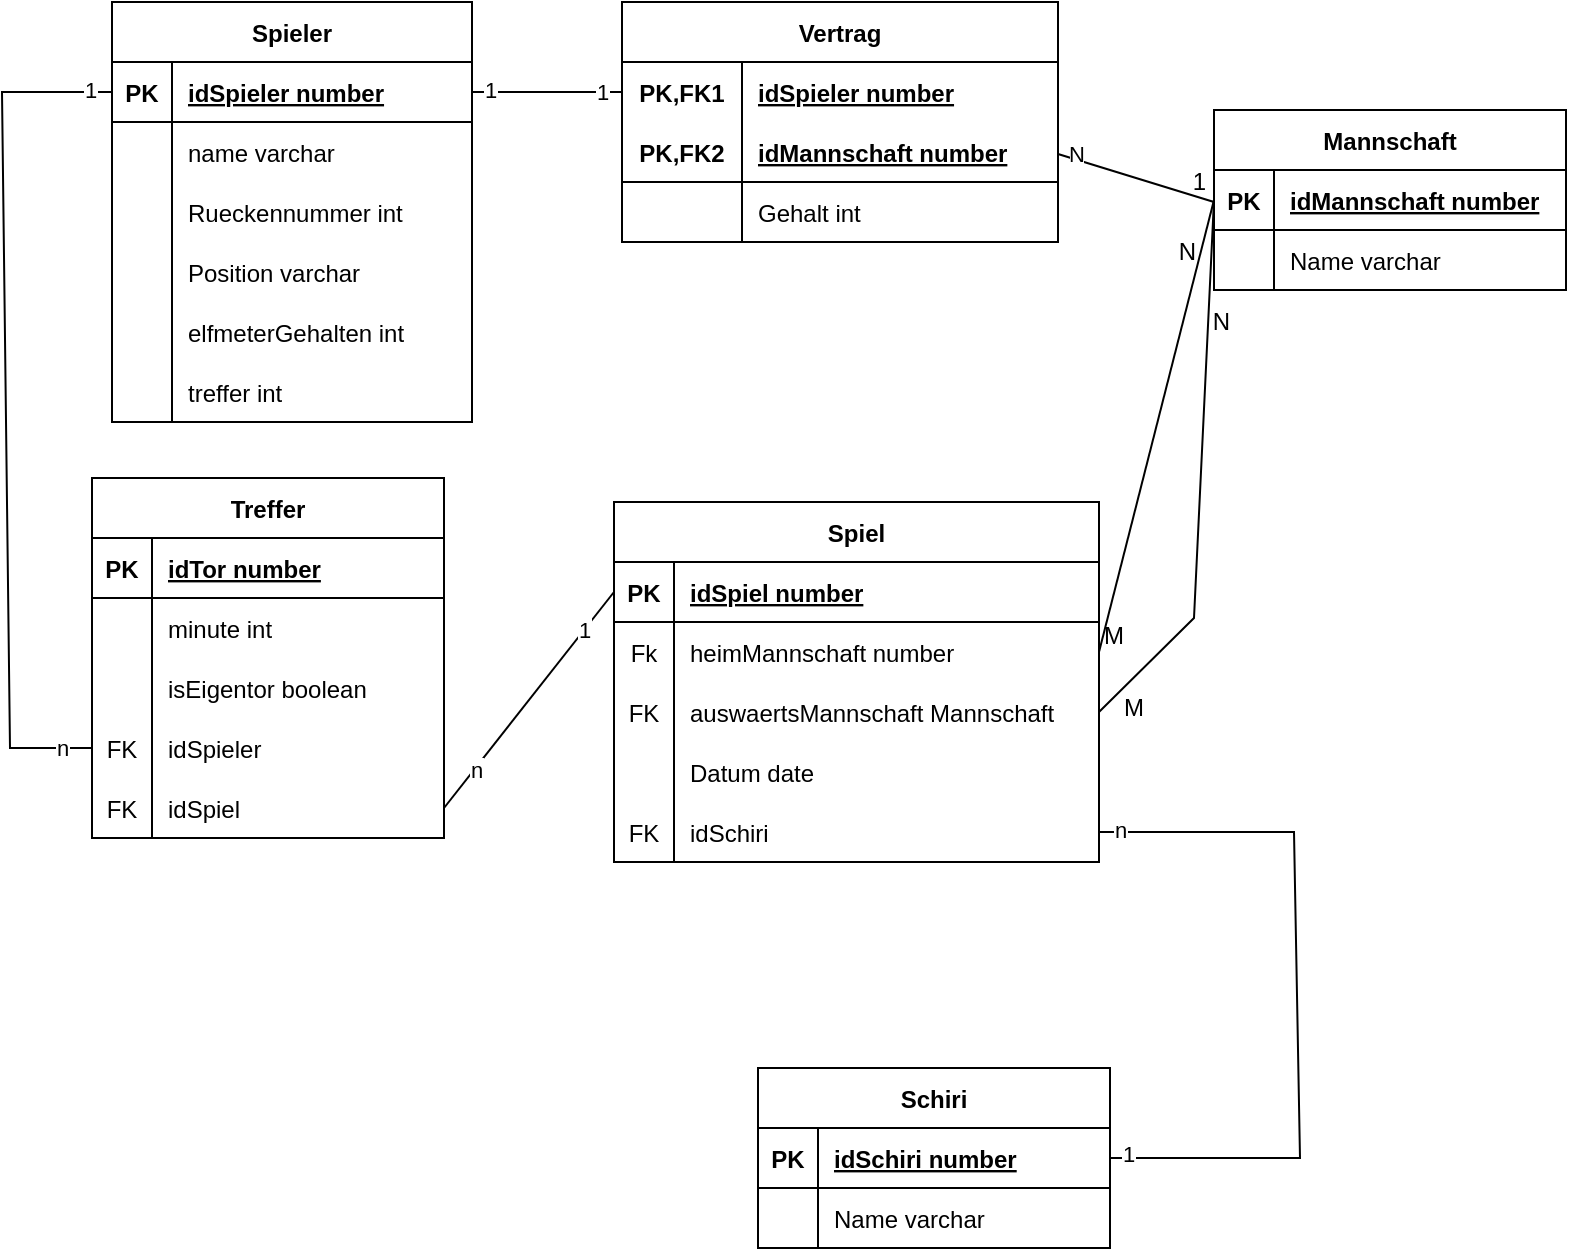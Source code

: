 <mxfile version="20.2.7" type="github">
  <diagram id="WNJaf0Pe36c9Ho2RV8W4" name="Seite-1">
    <mxGraphModel dx="1385" dy="650" grid="0" gridSize="10" guides="1" tooltips="1" connect="1" arrows="1" fold="1" page="1" pageScale="1" pageWidth="827" pageHeight="1169" math="0" shadow="0">
      <root>
        <mxCell id="0" />
        <mxCell id="1" parent="0" />
        <mxCell id="cShWyZy-k5d9fnmGeDRB-5" value="Spieler" style="shape=table;startSize=30;container=1;collapsible=1;childLayout=tableLayout;fixedRows=1;rowLines=0;fontStyle=1;align=center;resizeLast=1;" parent="1" vertex="1">
          <mxGeometry x="86" y="43" width="180" height="210" as="geometry" />
        </mxCell>
        <mxCell id="cShWyZy-k5d9fnmGeDRB-6" value="" style="shape=tableRow;horizontal=0;startSize=0;swimlaneHead=0;swimlaneBody=0;fillColor=none;collapsible=0;dropTarget=0;points=[[0,0.5],[1,0.5]];portConstraint=eastwest;top=0;left=0;right=0;bottom=1;" parent="cShWyZy-k5d9fnmGeDRB-5" vertex="1">
          <mxGeometry y="30" width="180" height="30" as="geometry" />
        </mxCell>
        <mxCell id="cShWyZy-k5d9fnmGeDRB-7" value="PK" style="shape=partialRectangle;connectable=0;fillColor=none;top=0;left=0;bottom=0;right=0;fontStyle=1;overflow=hidden;" parent="cShWyZy-k5d9fnmGeDRB-6" vertex="1">
          <mxGeometry width="30" height="30" as="geometry">
            <mxRectangle width="30" height="30" as="alternateBounds" />
          </mxGeometry>
        </mxCell>
        <mxCell id="cShWyZy-k5d9fnmGeDRB-8" value="idSpieler  number" style="shape=partialRectangle;connectable=0;fillColor=none;top=0;left=0;bottom=0;right=0;align=left;spacingLeft=6;fontStyle=5;overflow=hidden;" parent="cShWyZy-k5d9fnmGeDRB-6" vertex="1">
          <mxGeometry x="30" width="150" height="30" as="geometry">
            <mxRectangle width="150" height="30" as="alternateBounds" />
          </mxGeometry>
        </mxCell>
        <mxCell id="cShWyZy-k5d9fnmGeDRB-222" value="" style="shape=tableRow;horizontal=0;startSize=0;swimlaneHead=0;swimlaneBody=0;fillColor=none;collapsible=0;dropTarget=0;points=[[0,0.5],[1,0.5]];portConstraint=eastwest;top=0;left=0;right=0;bottom=0;" parent="cShWyZy-k5d9fnmGeDRB-5" vertex="1">
          <mxGeometry y="60" width="180" height="30" as="geometry" />
        </mxCell>
        <mxCell id="cShWyZy-k5d9fnmGeDRB-223" value="" style="shape=partialRectangle;connectable=0;fillColor=none;top=0;left=0;bottom=0;right=0;editable=1;overflow=hidden;" parent="cShWyZy-k5d9fnmGeDRB-222" vertex="1">
          <mxGeometry width="30" height="30" as="geometry">
            <mxRectangle width="30" height="30" as="alternateBounds" />
          </mxGeometry>
        </mxCell>
        <mxCell id="cShWyZy-k5d9fnmGeDRB-224" value="name varchar" style="shape=partialRectangle;connectable=0;fillColor=none;top=0;left=0;bottom=0;right=0;align=left;spacingLeft=6;overflow=hidden;" parent="cShWyZy-k5d9fnmGeDRB-222" vertex="1">
          <mxGeometry x="30" width="150" height="30" as="geometry">
            <mxRectangle width="150" height="30" as="alternateBounds" />
          </mxGeometry>
        </mxCell>
        <mxCell id="cShWyZy-k5d9fnmGeDRB-15" value="" style="shape=tableRow;horizontal=0;startSize=0;swimlaneHead=0;swimlaneBody=0;fillColor=none;collapsible=0;dropTarget=0;points=[[0,0.5],[1,0.5]];portConstraint=eastwest;top=0;left=0;right=0;bottom=0;" parent="cShWyZy-k5d9fnmGeDRB-5" vertex="1">
          <mxGeometry y="90" width="180" height="30" as="geometry" />
        </mxCell>
        <mxCell id="cShWyZy-k5d9fnmGeDRB-16" value="" style="shape=partialRectangle;connectable=0;fillColor=none;top=0;left=0;bottom=0;right=0;editable=1;overflow=hidden;" parent="cShWyZy-k5d9fnmGeDRB-15" vertex="1">
          <mxGeometry width="30" height="30" as="geometry">
            <mxRectangle width="30" height="30" as="alternateBounds" />
          </mxGeometry>
        </mxCell>
        <mxCell id="cShWyZy-k5d9fnmGeDRB-17" value="Rueckennummer int" style="shape=partialRectangle;connectable=0;fillColor=none;top=0;left=0;bottom=0;right=0;align=left;spacingLeft=6;overflow=hidden;" parent="cShWyZy-k5d9fnmGeDRB-15" vertex="1">
          <mxGeometry x="30" width="150" height="30" as="geometry">
            <mxRectangle width="150" height="30" as="alternateBounds" />
          </mxGeometry>
        </mxCell>
        <mxCell id="cShWyZy-k5d9fnmGeDRB-178" value="" style="shape=tableRow;horizontal=0;startSize=0;swimlaneHead=0;swimlaneBody=0;fillColor=none;collapsible=0;dropTarget=0;points=[[0,0.5],[1,0.5]];portConstraint=eastwest;top=0;left=0;right=0;bottom=0;" parent="cShWyZy-k5d9fnmGeDRB-5" vertex="1">
          <mxGeometry y="120" width="180" height="30" as="geometry" />
        </mxCell>
        <mxCell id="cShWyZy-k5d9fnmGeDRB-179" value="" style="shape=partialRectangle;connectable=0;fillColor=none;top=0;left=0;bottom=0;right=0;editable=1;overflow=hidden;" parent="cShWyZy-k5d9fnmGeDRB-178" vertex="1">
          <mxGeometry width="30" height="30" as="geometry">
            <mxRectangle width="30" height="30" as="alternateBounds" />
          </mxGeometry>
        </mxCell>
        <mxCell id="cShWyZy-k5d9fnmGeDRB-180" value="Position varchar" style="shape=partialRectangle;connectable=0;fillColor=none;top=0;left=0;bottom=0;right=0;align=left;spacingLeft=6;overflow=hidden;" parent="cShWyZy-k5d9fnmGeDRB-178" vertex="1">
          <mxGeometry x="30" width="150" height="30" as="geometry">
            <mxRectangle width="150" height="30" as="alternateBounds" />
          </mxGeometry>
        </mxCell>
        <mxCell id="cShWyZy-k5d9fnmGeDRB-18" value="" style="shape=tableRow;horizontal=0;startSize=0;swimlaneHead=0;swimlaneBody=0;fillColor=none;collapsible=0;dropTarget=0;points=[[0,0.5],[1,0.5]];portConstraint=eastwest;top=0;left=0;right=0;bottom=0;" parent="cShWyZy-k5d9fnmGeDRB-5" vertex="1">
          <mxGeometry y="150" width="180" height="30" as="geometry" />
        </mxCell>
        <mxCell id="cShWyZy-k5d9fnmGeDRB-19" value="" style="shape=partialRectangle;connectable=0;fillColor=none;top=0;left=0;bottom=0;right=0;editable=1;overflow=hidden;" parent="cShWyZy-k5d9fnmGeDRB-18" vertex="1">
          <mxGeometry width="30" height="30" as="geometry">
            <mxRectangle width="30" height="30" as="alternateBounds" />
          </mxGeometry>
        </mxCell>
        <mxCell id="cShWyZy-k5d9fnmGeDRB-20" value="elfmeterGehalten int" style="shape=partialRectangle;connectable=0;fillColor=none;top=0;left=0;bottom=0;right=0;align=left;spacingLeft=6;overflow=hidden;" parent="cShWyZy-k5d9fnmGeDRB-18" vertex="1">
          <mxGeometry x="30" width="150" height="30" as="geometry">
            <mxRectangle width="150" height="30" as="alternateBounds" />
          </mxGeometry>
        </mxCell>
        <mxCell id="cShWyZy-k5d9fnmGeDRB-21" value="" style="shape=tableRow;horizontal=0;startSize=0;swimlaneHead=0;swimlaneBody=0;fillColor=none;collapsible=0;dropTarget=0;points=[[0,0.5],[1,0.5]];portConstraint=eastwest;top=0;left=0;right=0;bottom=0;" parent="cShWyZy-k5d9fnmGeDRB-5" vertex="1">
          <mxGeometry y="180" width="180" height="30" as="geometry" />
        </mxCell>
        <mxCell id="cShWyZy-k5d9fnmGeDRB-22" value="" style="shape=partialRectangle;connectable=0;fillColor=none;top=0;left=0;bottom=0;right=0;editable=1;overflow=hidden;" parent="cShWyZy-k5d9fnmGeDRB-21" vertex="1">
          <mxGeometry width="30" height="30" as="geometry">
            <mxRectangle width="30" height="30" as="alternateBounds" />
          </mxGeometry>
        </mxCell>
        <mxCell id="cShWyZy-k5d9fnmGeDRB-23" value="treffer int" style="shape=partialRectangle;connectable=0;fillColor=none;top=0;left=0;bottom=0;right=0;align=left;spacingLeft=6;overflow=hidden;" parent="cShWyZy-k5d9fnmGeDRB-21" vertex="1">
          <mxGeometry x="30" width="150" height="30" as="geometry">
            <mxRectangle width="150" height="30" as="alternateBounds" />
          </mxGeometry>
        </mxCell>
        <mxCell id="cShWyZy-k5d9fnmGeDRB-43" value="Mannschaft" style="shape=table;startSize=30;container=1;collapsible=1;childLayout=tableLayout;fixedRows=1;rowLines=0;fontStyle=1;align=center;resizeLast=1;" parent="1" vertex="1">
          <mxGeometry x="637" y="97" width="176" height="90" as="geometry" />
        </mxCell>
        <mxCell id="cShWyZy-k5d9fnmGeDRB-44" value="" style="shape=tableRow;horizontal=0;startSize=0;swimlaneHead=0;swimlaneBody=0;fillColor=none;collapsible=0;dropTarget=0;points=[[0,0.5],[1,0.5]];portConstraint=eastwest;top=0;left=0;right=0;bottom=1;" parent="cShWyZy-k5d9fnmGeDRB-43" vertex="1">
          <mxGeometry y="30" width="176" height="30" as="geometry" />
        </mxCell>
        <mxCell id="cShWyZy-k5d9fnmGeDRB-45" value="PK" style="shape=partialRectangle;connectable=0;fillColor=none;top=0;left=0;bottom=0;right=0;fontStyle=1;overflow=hidden;" parent="cShWyZy-k5d9fnmGeDRB-44" vertex="1">
          <mxGeometry width="30" height="30" as="geometry">
            <mxRectangle width="30" height="30" as="alternateBounds" />
          </mxGeometry>
        </mxCell>
        <mxCell id="cShWyZy-k5d9fnmGeDRB-46" value="idMannschaft  number" style="shape=partialRectangle;connectable=0;fillColor=none;top=0;left=0;bottom=0;right=0;align=left;spacingLeft=6;fontStyle=5;overflow=hidden;" parent="cShWyZy-k5d9fnmGeDRB-44" vertex="1">
          <mxGeometry x="30" width="146" height="30" as="geometry">
            <mxRectangle width="146" height="30" as="alternateBounds" />
          </mxGeometry>
        </mxCell>
        <mxCell id="cShWyZy-k5d9fnmGeDRB-47" value="" style="shape=tableRow;horizontal=0;startSize=0;swimlaneHead=0;swimlaneBody=0;fillColor=none;collapsible=0;dropTarget=0;points=[[0,0.5],[1,0.5]];portConstraint=eastwest;top=0;left=0;right=0;bottom=0;" parent="cShWyZy-k5d9fnmGeDRB-43" vertex="1">
          <mxGeometry y="60" width="176" height="30" as="geometry" />
        </mxCell>
        <mxCell id="cShWyZy-k5d9fnmGeDRB-48" value="" style="shape=partialRectangle;connectable=0;fillColor=none;top=0;left=0;bottom=0;right=0;editable=1;overflow=hidden;" parent="cShWyZy-k5d9fnmGeDRB-47" vertex="1">
          <mxGeometry width="30" height="30" as="geometry">
            <mxRectangle width="30" height="30" as="alternateBounds" />
          </mxGeometry>
        </mxCell>
        <mxCell id="cShWyZy-k5d9fnmGeDRB-49" value="Name varchar" style="shape=partialRectangle;connectable=0;fillColor=none;top=0;left=0;bottom=0;right=0;align=left;spacingLeft=6;overflow=hidden;" parent="cShWyZy-k5d9fnmGeDRB-47" vertex="1">
          <mxGeometry x="30" width="146" height="30" as="geometry">
            <mxRectangle width="146" height="30" as="alternateBounds" />
          </mxGeometry>
        </mxCell>
        <mxCell id="cShWyZy-k5d9fnmGeDRB-62" value="Schiri" style="shape=table;startSize=30;container=1;collapsible=1;childLayout=tableLayout;fixedRows=1;rowLines=0;fontStyle=1;align=center;resizeLast=1;" parent="1" vertex="1">
          <mxGeometry x="409" y="576" width="176" height="90" as="geometry" />
        </mxCell>
        <mxCell id="cShWyZy-k5d9fnmGeDRB-63" value="" style="shape=tableRow;horizontal=0;startSize=0;swimlaneHead=0;swimlaneBody=0;fillColor=none;collapsible=0;dropTarget=0;points=[[0,0.5],[1,0.5]];portConstraint=eastwest;top=0;left=0;right=0;bottom=1;" parent="cShWyZy-k5d9fnmGeDRB-62" vertex="1">
          <mxGeometry y="30" width="176" height="30" as="geometry" />
        </mxCell>
        <mxCell id="cShWyZy-k5d9fnmGeDRB-64" value="PK" style="shape=partialRectangle;connectable=0;fillColor=none;top=0;left=0;bottom=0;right=0;fontStyle=1;overflow=hidden;" parent="cShWyZy-k5d9fnmGeDRB-63" vertex="1">
          <mxGeometry width="30" height="30" as="geometry">
            <mxRectangle width="30" height="30" as="alternateBounds" />
          </mxGeometry>
        </mxCell>
        <mxCell id="cShWyZy-k5d9fnmGeDRB-65" value="idSchiri  number" style="shape=partialRectangle;connectable=0;fillColor=none;top=0;left=0;bottom=0;right=0;align=left;spacingLeft=6;fontStyle=5;overflow=hidden;" parent="cShWyZy-k5d9fnmGeDRB-63" vertex="1">
          <mxGeometry x="30" width="146" height="30" as="geometry">
            <mxRectangle width="146" height="30" as="alternateBounds" />
          </mxGeometry>
        </mxCell>
        <mxCell id="cShWyZy-k5d9fnmGeDRB-66" value="" style="shape=tableRow;horizontal=0;startSize=0;swimlaneHead=0;swimlaneBody=0;fillColor=none;collapsible=0;dropTarget=0;points=[[0,0.5],[1,0.5]];portConstraint=eastwest;top=0;left=0;right=0;bottom=0;" parent="cShWyZy-k5d9fnmGeDRB-62" vertex="1">
          <mxGeometry y="60" width="176" height="30" as="geometry" />
        </mxCell>
        <mxCell id="cShWyZy-k5d9fnmGeDRB-67" value="" style="shape=partialRectangle;connectable=0;fillColor=none;top=0;left=0;bottom=0;right=0;editable=1;overflow=hidden;" parent="cShWyZy-k5d9fnmGeDRB-66" vertex="1">
          <mxGeometry width="30" height="30" as="geometry">
            <mxRectangle width="30" height="30" as="alternateBounds" />
          </mxGeometry>
        </mxCell>
        <mxCell id="cShWyZy-k5d9fnmGeDRB-68" value="Name varchar" style="shape=partialRectangle;connectable=0;fillColor=none;top=0;left=0;bottom=0;right=0;align=left;spacingLeft=6;overflow=hidden;" parent="cShWyZy-k5d9fnmGeDRB-66" vertex="1">
          <mxGeometry x="30" width="146" height="30" as="geometry">
            <mxRectangle width="146" height="30" as="alternateBounds" />
          </mxGeometry>
        </mxCell>
        <mxCell id="cShWyZy-k5d9fnmGeDRB-81" value="Spiel" style="shape=table;startSize=30;container=1;collapsible=1;childLayout=tableLayout;fixedRows=1;rowLines=0;fontStyle=1;align=center;resizeLast=1;" parent="1" vertex="1">
          <mxGeometry x="337" y="293" width="242.5" height="180" as="geometry" />
        </mxCell>
        <mxCell id="cShWyZy-k5d9fnmGeDRB-82" value="" style="shape=tableRow;horizontal=0;startSize=0;swimlaneHead=0;swimlaneBody=0;fillColor=none;collapsible=0;dropTarget=0;points=[[0,0.5],[1,0.5]];portConstraint=eastwest;top=0;left=0;right=0;bottom=1;" parent="cShWyZy-k5d9fnmGeDRB-81" vertex="1">
          <mxGeometry y="30" width="242.5" height="30" as="geometry" />
        </mxCell>
        <mxCell id="cShWyZy-k5d9fnmGeDRB-83" value="PK" style="shape=partialRectangle;connectable=0;fillColor=none;top=0;left=0;bottom=0;right=0;fontStyle=1;overflow=hidden;" parent="cShWyZy-k5d9fnmGeDRB-82" vertex="1">
          <mxGeometry width="30" height="30" as="geometry">
            <mxRectangle width="30" height="30" as="alternateBounds" />
          </mxGeometry>
        </mxCell>
        <mxCell id="cShWyZy-k5d9fnmGeDRB-84" value="idSpiel  number" style="shape=partialRectangle;connectable=0;fillColor=none;top=0;left=0;bottom=0;right=0;align=left;spacingLeft=6;fontStyle=5;overflow=hidden;" parent="cShWyZy-k5d9fnmGeDRB-82" vertex="1">
          <mxGeometry x="30" width="212.5" height="30" as="geometry">
            <mxRectangle width="212.5" height="30" as="alternateBounds" />
          </mxGeometry>
        </mxCell>
        <mxCell id="cShWyZy-k5d9fnmGeDRB-85" value="" style="shape=tableRow;horizontal=0;startSize=0;swimlaneHead=0;swimlaneBody=0;fillColor=none;collapsible=0;dropTarget=0;points=[[0,0.5],[1,0.5]];portConstraint=eastwest;top=0;left=0;right=0;bottom=0;" parent="cShWyZy-k5d9fnmGeDRB-81" vertex="1">
          <mxGeometry y="60" width="242.5" height="30" as="geometry" />
        </mxCell>
        <mxCell id="cShWyZy-k5d9fnmGeDRB-86" value="Fk" style="shape=partialRectangle;connectable=0;fillColor=none;top=0;left=0;bottom=0;right=0;editable=1;overflow=hidden;" parent="cShWyZy-k5d9fnmGeDRB-85" vertex="1">
          <mxGeometry width="30" height="30" as="geometry">
            <mxRectangle width="30" height="30" as="alternateBounds" />
          </mxGeometry>
        </mxCell>
        <mxCell id="cShWyZy-k5d9fnmGeDRB-87" value="heimMannschaft number" style="shape=partialRectangle;connectable=0;fillColor=none;top=0;left=0;bottom=0;right=0;align=left;spacingLeft=6;overflow=hidden;" parent="cShWyZy-k5d9fnmGeDRB-85" vertex="1">
          <mxGeometry x="30" width="212.5" height="30" as="geometry">
            <mxRectangle width="212.5" height="30" as="alternateBounds" />
          </mxGeometry>
        </mxCell>
        <mxCell id="cShWyZy-k5d9fnmGeDRB-88" value="" style="shape=tableRow;horizontal=0;startSize=0;swimlaneHead=0;swimlaneBody=0;fillColor=none;collapsible=0;dropTarget=0;points=[[0,0.5],[1,0.5]];portConstraint=eastwest;top=0;left=0;right=0;bottom=0;" parent="cShWyZy-k5d9fnmGeDRB-81" vertex="1">
          <mxGeometry y="90" width="242.5" height="30" as="geometry" />
        </mxCell>
        <mxCell id="cShWyZy-k5d9fnmGeDRB-89" value="FK" style="shape=partialRectangle;connectable=0;fillColor=none;top=0;left=0;bottom=0;right=0;editable=1;overflow=hidden;" parent="cShWyZy-k5d9fnmGeDRB-88" vertex="1">
          <mxGeometry width="30" height="30" as="geometry">
            <mxRectangle width="30" height="30" as="alternateBounds" />
          </mxGeometry>
        </mxCell>
        <mxCell id="cShWyZy-k5d9fnmGeDRB-90" value="auswaertsMannschaft Mannschaft" style="shape=partialRectangle;connectable=0;fillColor=none;top=0;left=0;bottom=0;right=0;align=left;spacingLeft=6;overflow=hidden;" parent="cShWyZy-k5d9fnmGeDRB-88" vertex="1">
          <mxGeometry x="30" width="212.5" height="30" as="geometry">
            <mxRectangle width="212.5" height="30" as="alternateBounds" />
          </mxGeometry>
        </mxCell>
        <mxCell id="cShWyZy-k5d9fnmGeDRB-91" value="" style="shape=tableRow;horizontal=0;startSize=0;swimlaneHead=0;swimlaneBody=0;fillColor=none;collapsible=0;dropTarget=0;points=[[0,0.5],[1,0.5]];portConstraint=eastwest;top=0;left=0;right=0;bottom=0;" parent="cShWyZy-k5d9fnmGeDRB-81" vertex="1">
          <mxGeometry y="120" width="242.5" height="30" as="geometry" />
        </mxCell>
        <mxCell id="cShWyZy-k5d9fnmGeDRB-92" value="" style="shape=partialRectangle;connectable=0;fillColor=none;top=0;left=0;bottom=0;right=0;editable=1;overflow=hidden;" parent="cShWyZy-k5d9fnmGeDRB-91" vertex="1">
          <mxGeometry width="30" height="30" as="geometry">
            <mxRectangle width="30" height="30" as="alternateBounds" />
          </mxGeometry>
        </mxCell>
        <mxCell id="cShWyZy-k5d9fnmGeDRB-93" value="Datum date" style="shape=partialRectangle;connectable=0;fillColor=none;top=0;left=0;bottom=0;right=0;align=left;spacingLeft=6;overflow=hidden;" parent="cShWyZy-k5d9fnmGeDRB-91" vertex="1">
          <mxGeometry x="30" width="212.5" height="30" as="geometry">
            <mxRectangle width="212.5" height="30" as="alternateBounds" />
          </mxGeometry>
        </mxCell>
        <mxCell id="cShWyZy-k5d9fnmGeDRB-184" value="" style="shape=tableRow;horizontal=0;startSize=0;swimlaneHead=0;swimlaneBody=0;fillColor=none;collapsible=0;dropTarget=0;points=[[0,0.5],[1,0.5]];portConstraint=eastwest;top=0;left=0;right=0;bottom=0;" parent="cShWyZy-k5d9fnmGeDRB-81" vertex="1">
          <mxGeometry y="150" width="242.5" height="30" as="geometry" />
        </mxCell>
        <mxCell id="cShWyZy-k5d9fnmGeDRB-185" value="FK" style="shape=partialRectangle;connectable=0;fillColor=none;top=0;left=0;bottom=0;right=0;editable=1;overflow=hidden;" parent="cShWyZy-k5d9fnmGeDRB-184" vertex="1">
          <mxGeometry width="30" height="30" as="geometry">
            <mxRectangle width="30" height="30" as="alternateBounds" />
          </mxGeometry>
        </mxCell>
        <mxCell id="cShWyZy-k5d9fnmGeDRB-186" value="idSchiri" style="shape=partialRectangle;connectable=0;fillColor=none;top=0;left=0;bottom=0;right=0;align=left;spacingLeft=6;overflow=hidden;" parent="cShWyZy-k5d9fnmGeDRB-184" vertex="1">
          <mxGeometry x="30" width="212.5" height="30" as="geometry">
            <mxRectangle width="212.5" height="30" as="alternateBounds" />
          </mxGeometry>
        </mxCell>
        <mxCell id="cShWyZy-k5d9fnmGeDRB-94" value="Treffer" style="shape=table;startSize=30;container=1;collapsible=1;childLayout=tableLayout;fixedRows=1;rowLines=0;fontStyle=1;align=center;resizeLast=1;" parent="1" vertex="1">
          <mxGeometry x="76" y="281" width="176" height="180" as="geometry" />
        </mxCell>
        <mxCell id="cShWyZy-k5d9fnmGeDRB-95" value="" style="shape=tableRow;horizontal=0;startSize=0;swimlaneHead=0;swimlaneBody=0;fillColor=none;collapsible=0;dropTarget=0;points=[[0,0.5],[1,0.5]];portConstraint=eastwest;top=0;left=0;right=0;bottom=1;" parent="cShWyZy-k5d9fnmGeDRB-94" vertex="1">
          <mxGeometry y="30" width="176" height="30" as="geometry" />
        </mxCell>
        <mxCell id="cShWyZy-k5d9fnmGeDRB-96" value="PK" style="shape=partialRectangle;connectable=0;fillColor=none;top=0;left=0;bottom=0;right=0;fontStyle=1;overflow=hidden;" parent="cShWyZy-k5d9fnmGeDRB-95" vertex="1">
          <mxGeometry width="30" height="30" as="geometry">
            <mxRectangle width="30" height="30" as="alternateBounds" />
          </mxGeometry>
        </mxCell>
        <mxCell id="cShWyZy-k5d9fnmGeDRB-97" value="idTor  number" style="shape=partialRectangle;connectable=0;fillColor=none;top=0;left=0;bottom=0;right=0;align=left;spacingLeft=6;fontStyle=5;overflow=hidden;" parent="cShWyZy-k5d9fnmGeDRB-95" vertex="1">
          <mxGeometry x="30" width="146" height="30" as="geometry">
            <mxRectangle width="146" height="30" as="alternateBounds" />
          </mxGeometry>
        </mxCell>
        <mxCell id="cShWyZy-k5d9fnmGeDRB-98" value="" style="shape=tableRow;horizontal=0;startSize=0;swimlaneHead=0;swimlaneBody=0;fillColor=none;collapsible=0;dropTarget=0;points=[[0,0.5],[1,0.5]];portConstraint=eastwest;top=0;left=0;right=0;bottom=0;" parent="cShWyZy-k5d9fnmGeDRB-94" vertex="1">
          <mxGeometry y="60" width="176" height="30" as="geometry" />
        </mxCell>
        <mxCell id="cShWyZy-k5d9fnmGeDRB-99" value="" style="shape=partialRectangle;connectable=0;fillColor=none;top=0;left=0;bottom=0;right=0;editable=1;overflow=hidden;" parent="cShWyZy-k5d9fnmGeDRB-98" vertex="1">
          <mxGeometry width="30" height="30" as="geometry">
            <mxRectangle width="30" height="30" as="alternateBounds" />
          </mxGeometry>
        </mxCell>
        <mxCell id="cShWyZy-k5d9fnmGeDRB-100" value="minute int" style="shape=partialRectangle;connectable=0;fillColor=none;top=0;left=0;bottom=0;right=0;align=left;spacingLeft=6;overflow=hidden;" parent="cShWyZy-k5d9fnmGeDRB-98" vertex="1">
          <mxGeometry x="30" width="146" height="30" as="geometry">
            <mxRectangle width="146" height="30" as="alternateBounds" />
          </mxGeometry>
        </mxCell>
        <mxCell id="cShWyZy-k5d9fnmGeDRB-115" value="" style="shape=tableRow;horizontal=0;startSize=0;swimlaneHead=0;swimlaneBody=0;fillColor=none;collapsible=0;dropTarget=0;points=[[0,0.5],[1,0.5]];portConstraint=eastwest;top=0;left=0;right=0;bottom=0;" parent="cShWyZy-k5d9fnmGeDRB-94" vertex="1">
          <mxGeometry y="90" width="176" height="30" as="geometry" />
        </mxCell>
        <mxCell id="cShWyZy-k5d9fnmGeDRB-116" value="" style="shape=partialRectangle;connectable=0;fillColor=none;top=0;left=0;bottom=0;right=0;editable=1;overflow=hidden;" parent="cShWyZy-k5d9fnmGeDRB-115" vertex="1">
          <mxGeometry width="30" height="30" as="geometry">
            <mxRectangle width="30" height="30" as="alternateBounds" />
          </mxGeometry>
        </mxCell>
        <mxCell id="cShWyZy-k5d9fnmGeDRB-117" value="isEigentor boolean" style="shape=partialRectangle;connectable=0;fillColor=none;top=0;left=0;bottom=0;right=0;align=left;spacingLeft=6;overflow=hidden;" parent="cShWyZy-k5d9fnmGeDRB-115" vertex="1">
          <mxGeometry x="30" width="146" height="30" as="geometry">
            <mxRectangle width="146" height="30" as="alternateBounds" />
          </mxGeometry>
        </mxCell>
        <mxCell id="cShWyZy-k5d9fnmGeDRB-187" value="" style="shape=tableRow;horizontal=0;startSize=0;swimlaneHead=0;swimlaneBody=0;fillColor=none;collapsible=0;dropTarget=0;points=[[0,0.5],[1,0.5]];portConstraint=eastwest;top=0;left=0;right=0;bottom=0;" parent="cShWyZy-k5d9fnmGeDRB-94" vertex="1">
          <mxGeometry y="120" width="176" height="30" as="geometry" />
        </mxCell>
        <mxCell id="cShWyZy-k5d9fnmGeDRB-188" value="FK" style="shape=partialRectangle;connectable=0;fillColor=none;top=0;left=0;bottom=0;right=0;editable=1;overflow=hidden;" parent="cShWyZy-k5d9fnmGeDRB-187" vertex="1">
          <mxGeometry width="30" height="30" as="geometry">
            <mxRectangle width="30" height="30" as="alternateBounds" />
          </mxGeometry>
        </mxCell>
        <mxCell id="cShWyZy-k5d9fnmGeDRB-189" value="idSpieler" style="shape=partialRectangle;connectable=0;fillColor=none;top=0;left=0;bottom=0;right=0;align=left;spacingLeft=6;overflow=hidden;" parent="cShWyZy-k5d9fnmGeDRB-187" vertex="1">
          <mxGeometry x="30" width="146" height="30" as="geometry">
            <mxRectangle width="146" height="30" as="alternateBounds" />
          </mxGeometry>
        </mxCell>
        <mxCell id="cShWyZy-k5d9fnmGeDRB-190" value="" style="shape=tableRow;horizontal=0;startSize=0;swimlaneHead=0;swimlaneBody=0;fillColor=none;collapsible=0;dropTarget=0;points=[[0,0.5],[1,0.5]];portConstraint=eastwest;top=0;left=0;right=0;bottom=0;" parent="cShWyZy-k5d9fnmGeDRB-94" vertex="1">
          <mxGeometry y="150" width="176" height="30" as="geometry" />
        </mxCell>
        <mxCell id="cShWyZy-k5d9fnmGeDRB-191" value="FK" style="shape=partialRectangle;connectable=0;fillColor=none;top=0;left=0;bottom=0;right=0;editable=1;overflow=hidden;" parent="cShWyZy-k5d9fnmGeDRB-190" vertex="1">
          <mxGeometry width="30" height="30" as="geometry">
            <mxRectangle width="30" height="30" as="alternateBounds" />
          </mxGeometry>
        </mxCell>
        <mxCell id="cShWyZy-k5d9fnmGeDRB-192" value="idSpiel" style="shape=partialRectangle;connectable=0;fillColor=none;top=0;left=0;bottom=0;right=0;align=left;spacingLeft=6;overflow=hidden;" parent="cShWyZy-k5d9fnmGeDRB-190" vertex="1">
          <mxGeometry x="30" width="146" height="30" as="geometry">
            <mxRectangle width="146" height="30" as="alternateBounds" />
          </mxGeometry>
        </mxCell>
        <mxCell id="cShWyZy-k5d9fnmGeDRB-164" value="Vertrag" style="shape=table;startSize=30;container=1;collapsible=1;childLayout=tableLayout;fixedRows=1;rowLines=0;fontStyle=1;align=center;resizeLast=1;" parent="1" vertex="1">
          <mxGeometry x="341" y="43" width="218" height="120" as="geometry" />
        </mxCell>
        <mxCell id="cShWyZy-k5d9fnmGeDRB-165" value="" style="shape=tableRow;horizontal=0;startSize=0;swimlaneHead=0;swimlaneBody=0;fillColor=none;collapsible=0;dropTarget=0;points=[[0,0.5],[1,0.5]];portConstraint=eastwest;top=0;left=0;right=0;bottom=0;" parent="cShWyZy-k5d9fnmGeDRB-164" vertex="1">
          <mxGeometry y="30" width="218" height="30" as="geometry" />
        </mxCell>
        <mxCell id="cShWyZy-k5d9fnmGeDRB-166" value="PK,FK1" style="shape=partialRectangle;connectable=0;fillColor=none;top=0;left=0;bottom=0;right=0;fontStyle=1;overflow=hidden;" parent="cShWyZy-k5d9fnmGeDRB-165" vertex="1">
          <mxGeometry width="60" height="30" as="geometry">
            <mxRectangle width="60" height="30" as="alternateBounds" />
          </mxGeometry>
        </mxCell>
        <mxCell id="cShWyZy-k5d9fnmGeDRB-167" value="idSpieler number" style="shape=partialRectangle;connectable=0;fillColor=none;top=0;left=0;bottom=0;right=0;align=left;spacingLeft=6;fontStyle=5;overflow=hidden;" parent="cShWyZy-k5d9fnmGeDRB-165" vertex="1">
          <mxGeometry x="60" width="158" height="30" as="geometry">
            <mxRectangle width="158" height="30" as="alternateBounds" />
          </mxGeometry>
        </mxCell>
        <mxCell id="cShWyZy-k5d9fnmGeDRB-168" value="" style="shape=tableRow;horizontal=0;startSize=0;swimlaneHead=0;swimlaneBody=0;fillColor=none;collapsible=0;dropTarget=0;points=[[0,0.5],[1,0.5]];portConstraint=eastwest;top=0;left=0;right=0;bottom=1;" parent="cShWyZy-k5d9fnmGeDRB-164" vertex="1">
          <mxGeometry y="60" width="218" height="30" as="geometry" />
        </mxCell>
        <mxCell id="cShWyZy-k5d9fnmGeDRB-169" value="PK,FK2" style="shape=partialRectangle;connectable=0;fillColor=none;top=0;left=0;bottom=0;right=0;fontStyle=1;overflow=hidden;" parent="cShWyZy-k5d9fnmGeDRB-168" vertex="1">
          <mxGeometry width="60" height="30" as="geometry">
            <mxRectangle width="60" height="30" as="alternateBounds" />
          </mxGeometry>
        </mxCell>
        <mxCell id="cShWyZy-k5d9fnmGeDRB-170" value="idMannschaft number" style="shape=partialRectangle;connectable=0;fillColor=none;top=0;left=0;bottom=0;right=0;align=left;spacingLeft=6;fontStyle=5;overflow=hidden;" parent="cShWyZy-k5d9fnmGeDRB-168" vertex="1">
          <mxGeometry x="60" width="158" height="30" as="geometry">
            <mxRectangle width="158" height="30" as="alternateBounds" />
          </mxGeometry>
        </mxCell>
        <mxCell id="cShWyZy-k5d9fnmGeDRB-171" value="" style="shape=tableRow;horizontal=0;startSize=0;swimlaneHead=0;swimlaneBody=0;fillColor=none;collapsible=0;dropTarget=0;points=[[0,0.5],[1,0.5]];portConstraint=eastwest;top=0;left=0;right=0;bottom=0;" parent="cShWyZy-k5d9fnmGeDRB-164" vertex="1">
          <mxGeometry y="90" width="218" height="30" as="geometry" />
        </mxCell>
        <mxCell id="cShWyZy-k5d9fnmGeDRB-172" value="" style="shape=partialRectangle;connectable=0;fillColor=none;top=0;left=0;bottom=0;right=0;editable=1;overflow=hidden;" parent="cShWyZy-k5d9fnmGeDRB-171" vertex="1">
          <mxGeometry width="60" height="30" as="geometry">
            <mxRectangle width="60" height="30" as="alternateBounds" />
          </mxGeometry>
        </mxCell>
        <mxCell id="cShWyZy-k5d9fnmGeDRB-173" value="Gehalt int" style="shape=partialRectangle;connectable=0;fillColor=none;top=0;left=0;bottom=0;right=0;align=left;spacingLeft=6;overflow=hidden;" parent="cShWyZy-k5d9fnmGeDRB-171" vertex="1">
          <mxGeometry x="60" width="158" height="30" as="geometry">
            <mxRectangle width="158" height="30" as="alternateBounds" />
          </mxGeometry>
        </mxCell>
        <mxCell id="cShWyZy-k5d9fnmGeDRB-206" value="" style="endArrow=none;html=1;rounded=0;exitX=1;exitY=0.5;exitDx=0;exitDy=0;entryX=0;entryY=0.5;entryDx=0;entryDy=0;" parent="1" source="cShWyZy-k5d9fnmGeDRB-85" target="cShWyZy-k5d9fnmGeDRB-44" edge="1">
          <mxGeometry relative="1" as="geometry">
            <mxPoint x="459" y="260" as="sourcePoint" />
            <mxPoint x="619" y="260" as="targetPoint" />
          </mxGeometry>
        </mxCell>
        <mxCell id="cShWyZy-k5d9fnmGeDRB-207" value="M" style="resizable=0;html=1;align=left;verticalAlign=bottom;" parent="cShWyZy-k5d9fnmGeDRB-206" connectable="0" vertex="1">
          <mxGeometry x="-1" relative="1" as="geometry" />
        </mxCell>
        <mxCell id="cShWyZy-k5d9fnmGeDRB-208" value="N" style="resizable=0;html=1;align=right;verticalAlign=bottom;" parent="cShWyZy-k5d9fnmGeDRB-206" connectable="0" vertex="1">
          <mxGeometry x="1" relative="1" as="geometry">
            <mxPoint x="-8" y="34" as="offset" />
          </mxGeometry>
        </mxCell>
        <mxCell id="cShWyZy-k5d9fnmGeDRB-209" value="" style="endArrow=none;html=1;rounded=0;exitX=1;exitY=0.5;exitDx=0;exitDy=0;entryX=0;entryY=0.5;entryDx=0;entryDy=0;" parent="1" source="cShWyZy-k5d9fnmGeDRB-88" target="cShWyZy-k5d9fnmGeDRB-44" edge="1">
          <mxGeometry relative="1" as="geometry">
            <mxPoint x="589.5" y="378" as="sourcePoint" />
            <mxPoint x="623" y="97" as="targetPoint" />
            <Array as="points">
              <mxPoint x="627" y="351" />
            </Array>
          </mxGeometry>
        </mxCell>
        <mxCell id="cShWyZy-k5d9fnmGeDRB-210" value="M" style="resizable=0;html=1;align=left;verticalAlign=bottom;" parent="cShWyZy-k5d9fnmGeDRB-209" connectable="0" vertex="1">
          <mxGeometry x="-1" relative="1" as="geometry">
            <mxPoint x="10" y="6" as="offset" />
          </mxGeometry>
        </mxCell>
        <mxCell id="cShWyZy-k5d9fnmGeDRB-211" value="N" style="resizable=0;html=1;align=right;verticalAlign=bottom;" parent="cShWyZy-k5d9fnmGeDRB-209" connectable="0" vertex="1">
          <mxGeometry x="1" relative="1" as="geometry">
            <mxPoint x="9" y="69" as="offset" />
          </mxGeometry>
        </mxCell>
        <mxCell id="cShWyZy-k5d9fnmGeDRB-212" value="" style="endArrow=none;html=1;rounded=0;entryX=0;entryY=0.5;entryDx=0;entryDy=0;exitX=1;exitY=0.5;exitDx=0;exitDy=0;" parent="1" edge="1">
          <mxGeometry relative="1" as="geometry">
            <mxPoint x="559" y="119" as="sourcePoint" />
            <mxPoint x="637" y="143" as="targetPoint" />
          </mxGeometry>
        </mxCell>
        <mxCell id="cShWyZy-k5d9fnmGeDRB-213" value="1" style="resizable=0;html=1;align=right;verticalAlign=bottom;" parent="cShWyZy-k5d9fnmGeDRB-212" connectable="0" vertex="1">
          <mxGeometry x="1" relative="1" as="geometry">
            <mxPoint x="-3" y="-1" as="offset" />
          </mxGeometry>
        </mxCell>
        <mxCell id="cShWyZy-k5d9fnmGeDRB-214" value="N" style="edgeLabel;html=1;align=center;verticalAlign=middle;resizable=0;points=[];" parent="cShWyZy-k5d9fnmGeDRB-212" vertex="1" connectable="0">
          <mxGeometry x="-0.716" relative="1" as="geometry">
            <mxPoint x="-2" y="-4" as="offset" />
          </mxGeometry>
        </mxCell>
        <mxCell id="cShWyZy-k5d9fnmGeDRB-215" value="" style="endArrow=none;html=1;rounded=0;exitX=1;exitY=0.5;exitDx=0;exitDy=0;entryX=0;entryY=0.5;entryDx=0;entryDy=0;" parent="1" source="cShWyZy-k5d9fnmGeDRB-6" target="cShWyZy-k5d9fnmGeDRB-165" edge="1">
          <mxGeometry relative="1" as="geometry">
            <mxPoint x="426" y="209" as="sourcePoint" />
            <mxPoint x="586" y="209" as="targetPoint" />
          </mxGeometry>
        </mxCell>
        <mxCell id="cShWyZy-k5d9fnmGeDRB-216" value="1" style="edgeLabel;html=1;align=center;verticalAlign=middle;resizable=0;points=[];" parent="cShWyZy-k5d9fnmGeDRB-215" vertex="1" connectable="0">
          <mxGeometry x="0.732" relative="1" as="geometry">
            <mxPoint as="offset" />
          </mxGeometry>
        </mxCell>
        <mxCell id="cShWyZy-k5d9fnmGeDRB-217" value="1" style="edgeLabel;html=1;align=center;verticalAlign=middle;resizable=0;points=[];" parent="cShWyZy-k5d9fnmGeDRB-215" vertex="1" connectable="0">
          <mxGeometry x="-0.773" y="1" relative="1" as="geometry">
            <mxPoint as="offset" />
          </mxGeometry>
        </mxCell>
        <mxCell id="cShWyZy-k5d9fnmGeDRB-218" value="" style="endArrow=none;html=1;rounded=0;entryX=1;entryY=0.5;entryDx=0;entryDy=0;exitX=1;exitY=0.5;exitDx=0;exitDy=0;" parent="1" source="cShWyZy-k5d9fnmGeDRB-63" target="cShWyZy-k5d9fnmGeDRB-184" edge="1">
          <mxGeometry relative="1" as="geometry">
            <mxPoint x="444" y="461" as="sourcePoint" />
            <mxPoint x="604" y="461" as="targetPoint" />
            <Array as="points">
              <mxPoint x="680" y="621" />
              <mxPoint x="677" y="458" />
            </Array>
          </mxGeometry>
        </mxCell>
        <mxCell id="cShWyZy-k5d9fnmGeDRB-219" value="n" style="edgeLabel;html=1;align=center;verticalAlign=middle;resizable=0;points=[];" parent="cShWyZy-k5d9fnmGeDRB-218" vertex="1" connectable="0">
          <mxGeometry x="0.94" y="-1" relative="1" as="geometry">
            <mxPoint as="offset" />
          </mxGeometry>
        </mxCell>
        <mxCell id="cShWyZy-k5d9fnmGeDRB-220" value="1" style="edgeLabel;html=1;align=center;verticalAlign=middle;resizable=0;points=[];" parent="cShWyZy-k5d9fnmGeDRB-218" vertex="1" connectable="0">
          <mxGeometry x="-0.952" y="2" relative="1" as="geometry">
            <mxPoint as="offset" />
          </mxGeometry>
        </mxCell>
        <mxCell id="cShWyZy-k5d9fnmGeDRB-221" value="" style="endArrow=none;html=1;rounded=0;entryX=0;entryY=0.5;entryDx=0;entryDy=0;exitX=0;exitY=0.5;exitDx=0;exitDy=0;" parent="1" source="cShWyZy-k5d9fnmGeDRB-6" target="cShWyZy-k5d9fnmGeDRB-187" edge="1">
          <mxGeometry relative="1" as="geometry">
            <mxPoint x="33" y="308" as="sourcePoint" />
            <mxPoint x="193" y="308" as="targetPoint" />
            <Array as="points">
              <mxPoint x="31" y="88" />
              <mxPoint x="35" y="416" />
            </Array>
          </mxGeometry>
        </mxCell>
        <mxCell id="XDfvozZso53a5jMxlVdh-4" value="1" style="edgeLabel;html=1;align=center;verticalAlign=middle;resizable=0;points=[];" vertex="1" connectable="0" parent="cShWyZy-k5d9fnmGeDRB-221">
          <mxGeometry x="-0.945" y="-1" relative="1" as="geometry">
            <mxPoint as="offset" />
          </mxGeometry>
        </mxCell>
        <mxCell id="XDfvozZso53a5jMxlVdh-5" value="n" style="edgeLabel;html=1;align=center;verticalAlign=middle;resizable=0;points=[];" vertex="1" connectable="0" parent="cShWyZy-k5d9fnmGeDRB-221">
          <mxGeometry x="0.927" relative="1" as="geometry">
            <mxPoint as="offset" />
          </mxGeometry>
        </mxCell>
        <mxCell id="XDfvozZso53a5jMxlVdh-1" value="" style="endArrow=none;html=1;rounded=0;exitX=1;exitY=0.5;exitDx=0;exitDy=0;entryX=0;entryY=0.5;entryDx=0;entryDy=0;" edge="1" parent="1" source="cShWyZy-k5d9fnmGeDRB-190" target="cShWyZy-k5d9fnmGeDRB-82">
          <mxGeometry relative="1" as="geometry">
            <mxPoint x="333" y="368" as="sourcePoint" />
            <mxPoint x="493" y="368" as="targetPoint" />
          </mxGeometry>
        </mxCell>
        <mxCell id="XDfvozZso53a5jMxlVdh-2" value="n" style="edgeLabel;html=1;align=center;verticalAlign=middle;resizable=0;points=[];" vertex="1" connectable="0" parent="XDfvozZso53a5jMxlVdh-1">
          <mxGeometry x="-0.639" y="-1" relative="1" as="geometry">
            <mxPoint as="offset" />
          </mxGeometry>
        </mxCell>
        <mxCell id="XDfvozZso53a5jMxlVdh-3" value="1" style="edgeLabel;html=1;align=center;verticalAlign=middle;resizable=0;points=[];" vertex="1" connectable="0" parent="XDfvozZso53a5jMxlVdh-1">
          <mxGeometry x="0.643" relative="1" as="geometry">
            <mxPoint as="offset" />
          </mxGeometry>
        </mxCell>
      </root>
    </mxGraphModel>
  </diagram>
</mxfile>

